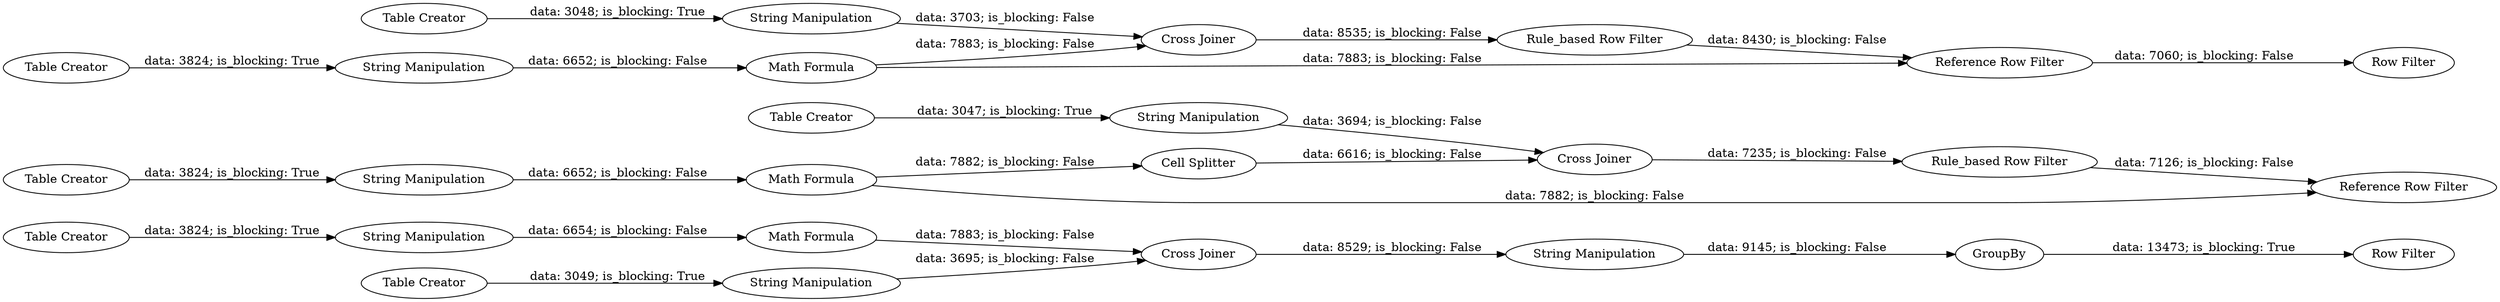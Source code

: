 digraph {
	"-5092669688094217367_41" [label="Cross Joiner"]
	"-5092669688094217367_40" [label="String Manipulation"]
	"-5092669688094217367_17" [label="Math Formula"]
	"-5092669688094217367_36" [label="Math Formula"]
	"-5092669688094217367_10" [label="Cross Joiner"]
	"-5092669688094217367_15" [label="Cell Splitter"]
	"-5092669688094217367_30" [label="Cross Joiner"]
	"-5092669688094217367_39" [label="Math Formula"]
	"-5092669688094217367_50" [label="String Manipulation"]
	"-5092669688094217367_47" [label="Row Filter"]
	"-5092669688094217367_48" [label="String Manipulation"]
	"-5092669688094217367_37" [label="Table Creator"]
	"-5092669688094217367_51" [label="String Manipulation"]
	"-5092669688094217367_33" [label="Reference Row Filter"]
	"-5092669688094217367_38" [label="Table Creator"]
	"-5092669688094217367_1" [label="Table Creator"]
	"-5092669688094217367_18" [label="Reference Row Filter"]
	"-5092669688094217367_29" [label="String Manipulation"]
	"-5092669688094217367_49" [label="String Manipulation"]
	"-5092669688094217367_2" [label="Table Creator"]
	"-5092669688094217367_44" [label=GroupBy]
	"-5092669688094217367_32" [label="Rule_based Row Filter"]
	"-5092669688094217367_35" [label="Table Creator"]
	"-5092669688094217367_45" [label="Row Filter"]
	"-5092669688094217367_46" [label="String Manipulation"]
	"-5092669688094217367_7" [label="Rule_based Row Filter"]
	"-5092669688094217367_34" [label="Table Creator"]
	"-5092669688094217367_38" -> "-5092669688094217367_51" [label="data: 3049; is_blocking: True"]
	"-5092669688094217367_34" -> "-5092669688094217367_49" [label="data: 3824; is_blocking: True"]
	"-5092669688094217367_29" -> "-5092669688094217367_30" [label="data: 3703; is_blocking: False"]
	"-5092669688094217367_2" -> "-5092669688094217367_46" [label="data: 3047; is_blocking: True"]
	"-5092669688094217367_7" -> "-5092669688094217367_18" [label="data: 7126; is_blocking: False"]
	"-5092669688094217367_15" -> "-5092669688094217367_10" [label="data: 6616; is_blocking: False"]
	"-5092669688094217367_35" -> "-5092669688094217367_29" [label="data: 3048; is_blocking: True"]
	"-5092669688094217367_17" -> "-5092669688094217367_18" [label="data: 7882; is_blocking: False"]
	"-5092669688094217367_37" -> "-5092669688094217367_50" [label="data: 3824; is_blocking: True"]
	"-5092669688094217367_30" -> "-5092669688094217367_32" [label="data: 8535; is_blocking: False"]
	"-5092669688094217367_36" -> "-5092669688094217367_30" [label="data: 7883; is_blocking: False"]
	"-5092669688094217367_40" -> "-5092669688094217367_44" [label="data: 9145; is_blocking: False"]
	"-5092669688094217367_44" -> "-5092669688094217367_45" [label="data: 13473; is_blocking: True"]
	"-5092669688094217367_36" -> "-5092669688094217367_33" [label="data: 7883; is_blocking: False"]
	"-5092669688094217367_50" -> "-5092669688094217367_39" [label="data: 6654; is_blocking: False"]
	"-5092669688094217367_17" -> "-5092669688094217367_15" [label="data: 7882; is_blocking: False"]
	"-5092669688094217367_1" -> "-5092669688094217367_48" [label="data: 3824; is_blocking: True"]
	"-5092669688094217367_46" -> "-5092669688094217367_10" [label="data: 3694; is_blocking: False"]
	"-5092669688094217367_33" -> "-5092669688094217367_47" [label="data: 7060; is_blocking: False"]
	"-5092669688094217367_51" -> "-5092669688094217367_41" [label="data: 3695; is_blocking: False"]
	"-5092669688094217367_32" -> "-5092669688094217367_33" [label="data: 8430; is_blocking: False"]
	"-5092669688094217367_10" -> "-5092669688094217367_7" [label="data: 7235; is_blocking: False"]
	"-5092669688094217367_49" -> "-5092669688094217367_36" [label="data: 6652; is_blocking: False"]
	"-5092669688094217367_41" -> "-5092669688094217367_40" [label="data: 8529; is_blocking: False"]
	"-5092669688094217367_39" -> "-5092669688094217367_41" [label="data: 7883; is_blocking: False"]
	"-5092669688094217367_48" -> "-5092669688094217367_17" [label="data: 6652; is_blocking: False"]
	rankdir=LR
}
